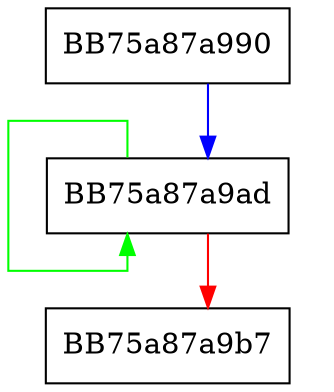 digraph format {
  node [shape="box"];
  graph [splines=ortho];
  BB75a87a990 -> BB75a87a9ad [color="blue"];
  BB75a87a9ad -> BB75a87a9ad [color="green"];
  BB75a87a9ad -> BB75a87a9b7 [color="red"];
}